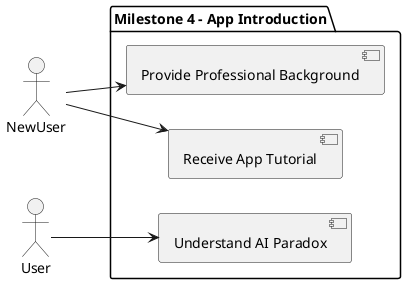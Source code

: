 @startuml
left to right direction

actor NewUser as NewUser
actor User as User

package "Milestone 4 - App Introduction" {
    [Provide Professional Background] as UC1
    [Receive App Tutorial] as UC2
    [Understand AI Paradox] as UC4
}

NewUser --> UC1
NewUser --> UC2
User --> UC4

@enduml
